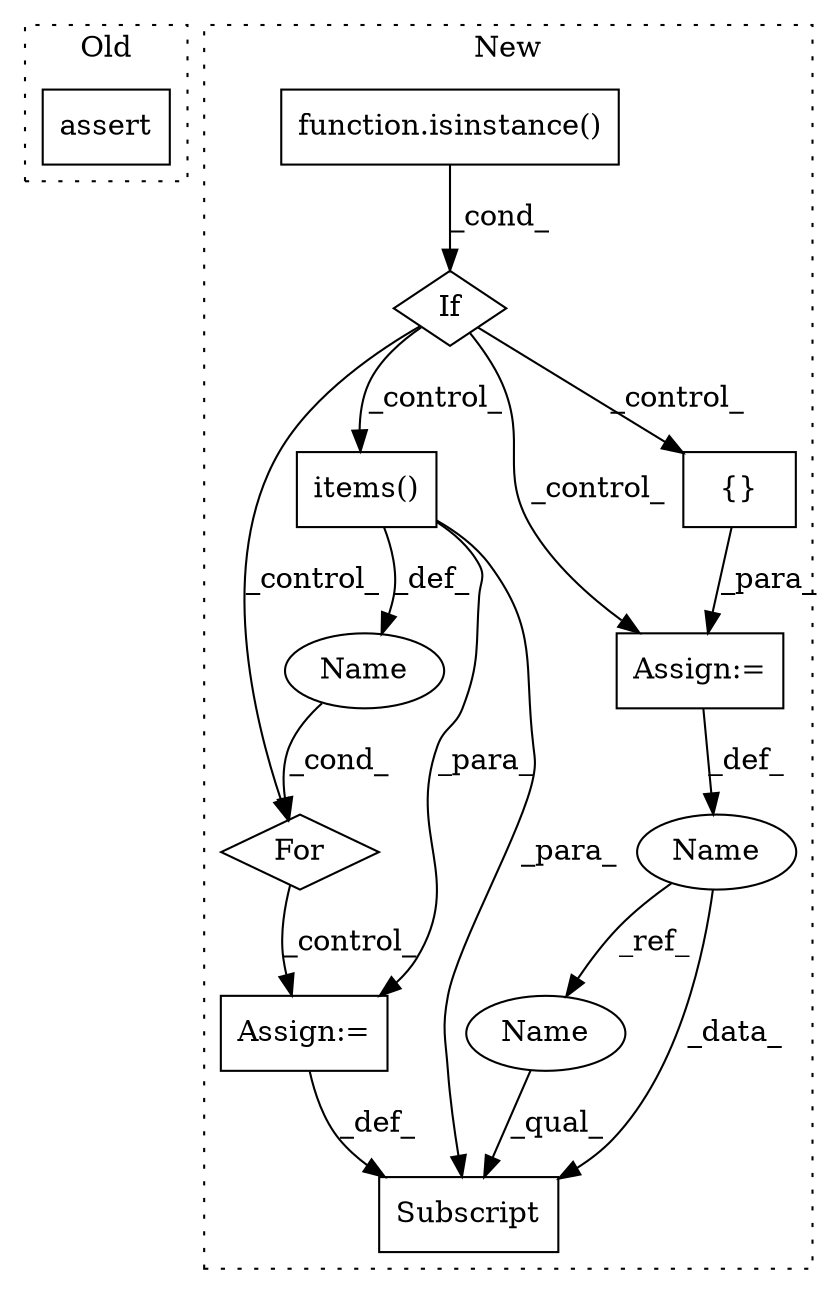 digraph G {
subgraph cluster0 {
1 [label="assert" a="65" s="2474" l="7" shape="box"];
label = "Old";
style="dotted";
}
subgraph cluster1 {
2 [label="items()" a="75" s="3116" l="28" shape="box"];
3 [label="For" a="107" s="3091,3144" l="4,14" shape="diamond"];
4 [label="If" a="96" s="3015" l="3" shape="diamond"];
5 [label="Assign:=" a="68" s="3174" l="3" shape="box"];
6 [label="Name" a="87" s="3107" l="5" shape="ellipse"];
7 [label="Assign:=" a="68" s="3077" l="3" shape="box"];
8 [label="Subscript" a="63" s="3158,0" l="16,0" shape="box"];
9 [label="Name" a="87" s="3073" l="4" shape="ellipse"];
10 [label="{}" a="95" s="3080,3081" l="2,1" shape="box"];
11 [label="function.isinstance()" a="75" s="3018,3043" l="11,1" shape="box"];
12 [label="Name" a="87" s="3158" l="4" shape="ellipse"];
label = "New";
style="dotted";
}
2 -> 5 [label="_para_"];
2 -> 6 [label="_def_"];
2 -> 8 [label="_para_"];
3 -> 5 [label="_control_"];
4 -> 7 [label="_control_"];
4 -> 10 [label="_control_"];
4 -> 3 [label="_control_"];
4 -> 2 [label="_control_"];
5 -> 8 [label="_def_"];
6 -> 3 [label="_cond_"];
7 -> 9 [label="_def_"];
9 -> 8 [label="_data_"];
9 -> 12 [label="_ref_"];
10 -> 7 [label="_para_"];
11 -> 4 [label="_cond_"];
12 -> 8 [label="_qual_"];
}